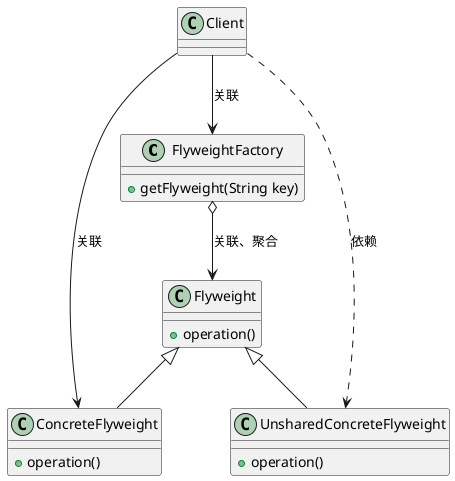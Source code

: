 @startuml
'https://plantuml.com/class-diagram

class FlyweightFactory {
    + getFlyweight(String key)
}
class Flyweight {
    + operation()
}
class ConcreteFlyweight extends Flyweight {
    + operation()
}


class UnsharedConcreteFlyweight extends Flyweight {
    + operation()
}


class Client {
}
Client ..> UnsharedConcreteFlyweight : 依赖
Client --> ConcreteFlyweight :关联
Client --> FlyweightFactory :关联
FlyweightFactory o--> Flyweight :关联、聚合

@enduml